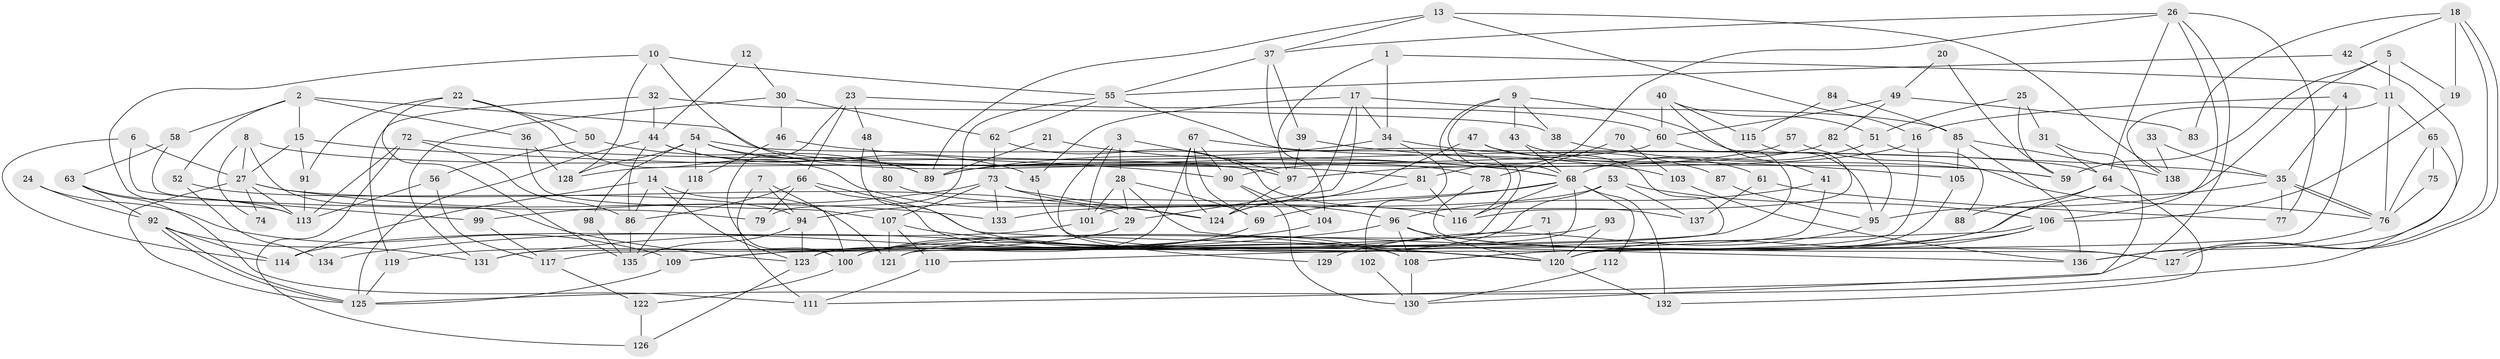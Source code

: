// Generated by graph-tools (version 1.1) at 2025/11/02/27/25 16:11:21]
// undirected, 138 vertices, 276 edges
graph export_dot {
graph [start="1"]
  node [color=gray90,style=filled];
  1;
  2;
  3;
  4;
  5;
  6;
  7;
  8;
  9;
  10;
  11;
  12;
  13;
  14;
  15;
  16;
  17;
  18;
  19;
  20;
  21;
  22;
  23;
  24;
  25;
  26;
  27;
  28;
  29;
  30;
  31;
  32;
  33;
  34;
  35;
  36;
  37;
  38;
  39;
  40;
  41;
  42;
  43;
  44;
  45;
  46;
  47;
  48;
  49;
  50;
  51;
  52;
  53;
  54;
  55;
  56;
  57;
  58;
  59;
  60;
  61;
  62;
  63;
  64;
  65;
  66;
  67;
  68;
  69;
  70;
  71;
  72;
  73;
  74;
  75;
  76;
  77;
  78;
  79;
  80;
  81;
  82;
  83;
  84;
  85;
  86;
  87;
  88;
  89;
  90;
  91;
  92;
  93;
  94;
  95;
  96;
  97;
  98;
  99;
  100;
  101;
  102;
  103;
  104;
  105;
  106;
  107;
  108;
  109;
  110;
  111;
  112;
  113;
  114;
  115;
  116;
  117;
  118;
  119;
  120;
  121;
  122;
  123;
  124;
  125;
  126;
  127;
  128;
  129;
  130;
  131;
  132;
  133;
  134;
  135;
  136;
  137;
  138;
  1 -- 97;
  1 -- 34;
  1 -- 11;
  2 -- 36;
  2 -- 58;
  2 -- 15;
  2 -- 52;
  2 -- 78;
  3 -- 97;
  3 -- 28;
  3 -- 101;
  3 -- 129;
  4 -- 35;
  4 -- 120;
  4 -- 16;
  5 -- 11;
  5 -- 19;
  5 -- 59;
  5 -- 95;
  6 -- 114;
  6 -- 27;
  6 -- 99;
  7 -- 111;
  7 -- 100;
  7 -- 94;
  8 -- 123;
  8 -- 27;
  8 -- 74;
  8 -- 97;
  9 -- 43;
  9 -- 68;
  9 -- 38;
  9 -- 95;
  9 -- 131;
  10 -- 97;
  10 -- 113;
  10 -- 55;
  10 -- 128;
  11 -- 76;
  11 -- 65;
  11 -- 138;
  12 -- 30;
  12 -- 44;
  13 -- 16;
  13 -- 37;
  13 -- 89;
  13 -- 138;
  14 -- 114;
  14 -- 121;
  14 -- 86;
  14 -- 123;
  15 -- 27;
  15 -- 35;
  15 -- 91;
  16 -- 97;
  16 -- 123;
  17 -- 85;
  17 -- 29;
  17 -- 34;
  17 -- 45;
  17 -- 101;
  18 -- 127;
  18 -- 127;
  18 -- 42;
  18 -- 19;
  18 -- 83;
  19 -- 106;
  20 -- 49;
  20 -- 59;
  21 -- 89;
  21 -- 68;
  22 -- 135;
  22 -- 124;
  22 -- 50;
  22 -- 91;
  23 -- 60;
  23 -- 100;
  23 -- 48;
  23 -- 66;
  24 -- 92;
  24 -- 109;
  25 -- 51;
  25 -- 59;
  25 -- 31;
  26 -- 81;
  26 -- 106;
  26 -- 37;
  26 -- 64;
  26 -- 77;
  26 -- 111;
  27 -- 113;
  27 -- 125;
  27 -- 29;
  27 -- 74;
  27 -- 133;
  28 -- 101;
  28 -- 69;
  28 -- 29;
  28 -- 120;
  29 -- 119;
  30 -- 46;
  30 -- 131;
  30 -- 62;
  31 -- 64;
  31 -- 130;
  32 -- 44;
  32 -- 119;
  32 -- 38;
  33 -- 35;
  33 -- 138;
  34 -- 89;
  34 -- 87;
  34 -- 102;
  35 -- 76;
  35 -- 76;
  35 -- 77;
  35 -- 121;
  36 -- 107;
  36 -- 128;
  37 -- 55;
  37 -- 39;
  37 -- 104;
  38 -- 59;
  39 -- 97;
  39 -- 105;
  40 -- 41;
  40 -- 60;
  40 -- 51;
  40 -- 115;
  41 -- 96;
  41 -- 123;
  42 -- 55;
  42 -- 136;
  43 -- 61;
  43 -- 68;
  44 -- 86;
  44 -- 45;
  44 -- 89;
  44 -- 125;
  45 -- 120;
  46 -- 68;
  46 -- 118;
  47 -- 59;
  47 -- 117;
  47 -- 124;
  48 -- 108;
  48 -- 80;
  49 -- 82;
  49 -- 60;
  49 -- 83;
  50 -- 89;
  50 -- 56;
  51 -- 68;
  51 -- 88;
  52 -- 94;
  52 -- 134;
  53 -- 106;
  53 -- 133;
  53 -- 100;
  53 -- 137;
  54 -- 64;
  54 -- 89;
  54 -- 81;
  54 -- 98;
  54 -- 118;
  54 -- 128;
  55 -- 116;
  55 -- 62;
  55 -- 79;
  56 -- 117;
  56 -- 113;
  57 -- 89;
  57 -- 76;
  58 -- 63;
  58 -- 79;
  60 -- 128;
  60 -- 109;
  61 -- 137;
  61 -- 77;
  62 -- 73;
  62 -- 137;
  63 -- 113;
  63 -- 111;
  63 -- 92;
  64 -- 132;
  64 -- 88;
  64 -- 108;
  65 -- 125;
  65 -- 75;
  65 -- 76;
  66 -- 108;
  66 -- 79;
  66 -- 86;
  66 -- 136;
  67 -- 124;
  67 -- 123;
  67 -- 69;
  67 -- 90;
  67 -- 103;
  68 -- 94;
  68 -- 121;
  68 -- 69;
  68 -- 112;
  68 -- 116;
  68 -- 132;
  69 -- 100;
  70 -- 103;
  70 -- 78;
  71 -- 120;
  71 -- 131;
  72 -- 86;
  72 -- 113;
  72 -- 90;
  72 -- 126;
  73 -- 96;
  73 -- 99;
  73 -- 107;
  73 -- 124;
  73 -- 133;
  75 -- 76;
  76 -- 136;
  78 -- 127;
  80 -- 116;
  81 -- 124;
  81 -- 116;
  82 -- 95;
  82 -- 90;
  84 -- 115;
  84 -- 85;
  85 -- 138;
  85 -- 136;
  85 -- 105;
  86 -- 135;
  87 -- 95;
  90 -- 104;
  90 -- 130;
  91 -- 113;
  92 -- 125;
  92 -- 125;
  92 -- 114;
  92 -- 131;
  93 -- 100;
  93 -- 120;
  94 -- 123;
  94 -- 135;
  95 -- 129;
  96 -- 120;
  96 -- 108;
  96 -- 127;
  96 -- 134;
  97 -- 124;
  98 -- 135;
  99 -- 117;
  100 -- 122;
  101 -- 114;
  102 -- 130;
  103 -- 136;
  104 -- 109;
  105 -- 120;
  106 -- 108;
  106 -- 120;
  106 -- 110;
  107 -- 120;
  107 -- 110;
  107 -- 121;
  108 -- 130;
  109 -- 125;
  110 -- 111;
  112 -- 130;
  115 -- 116;
  117 -- 122;
  118 -- 135;
  119 -- 125;
  120 -- 132;
  122 -- 126;
  123 -- 126;
}
